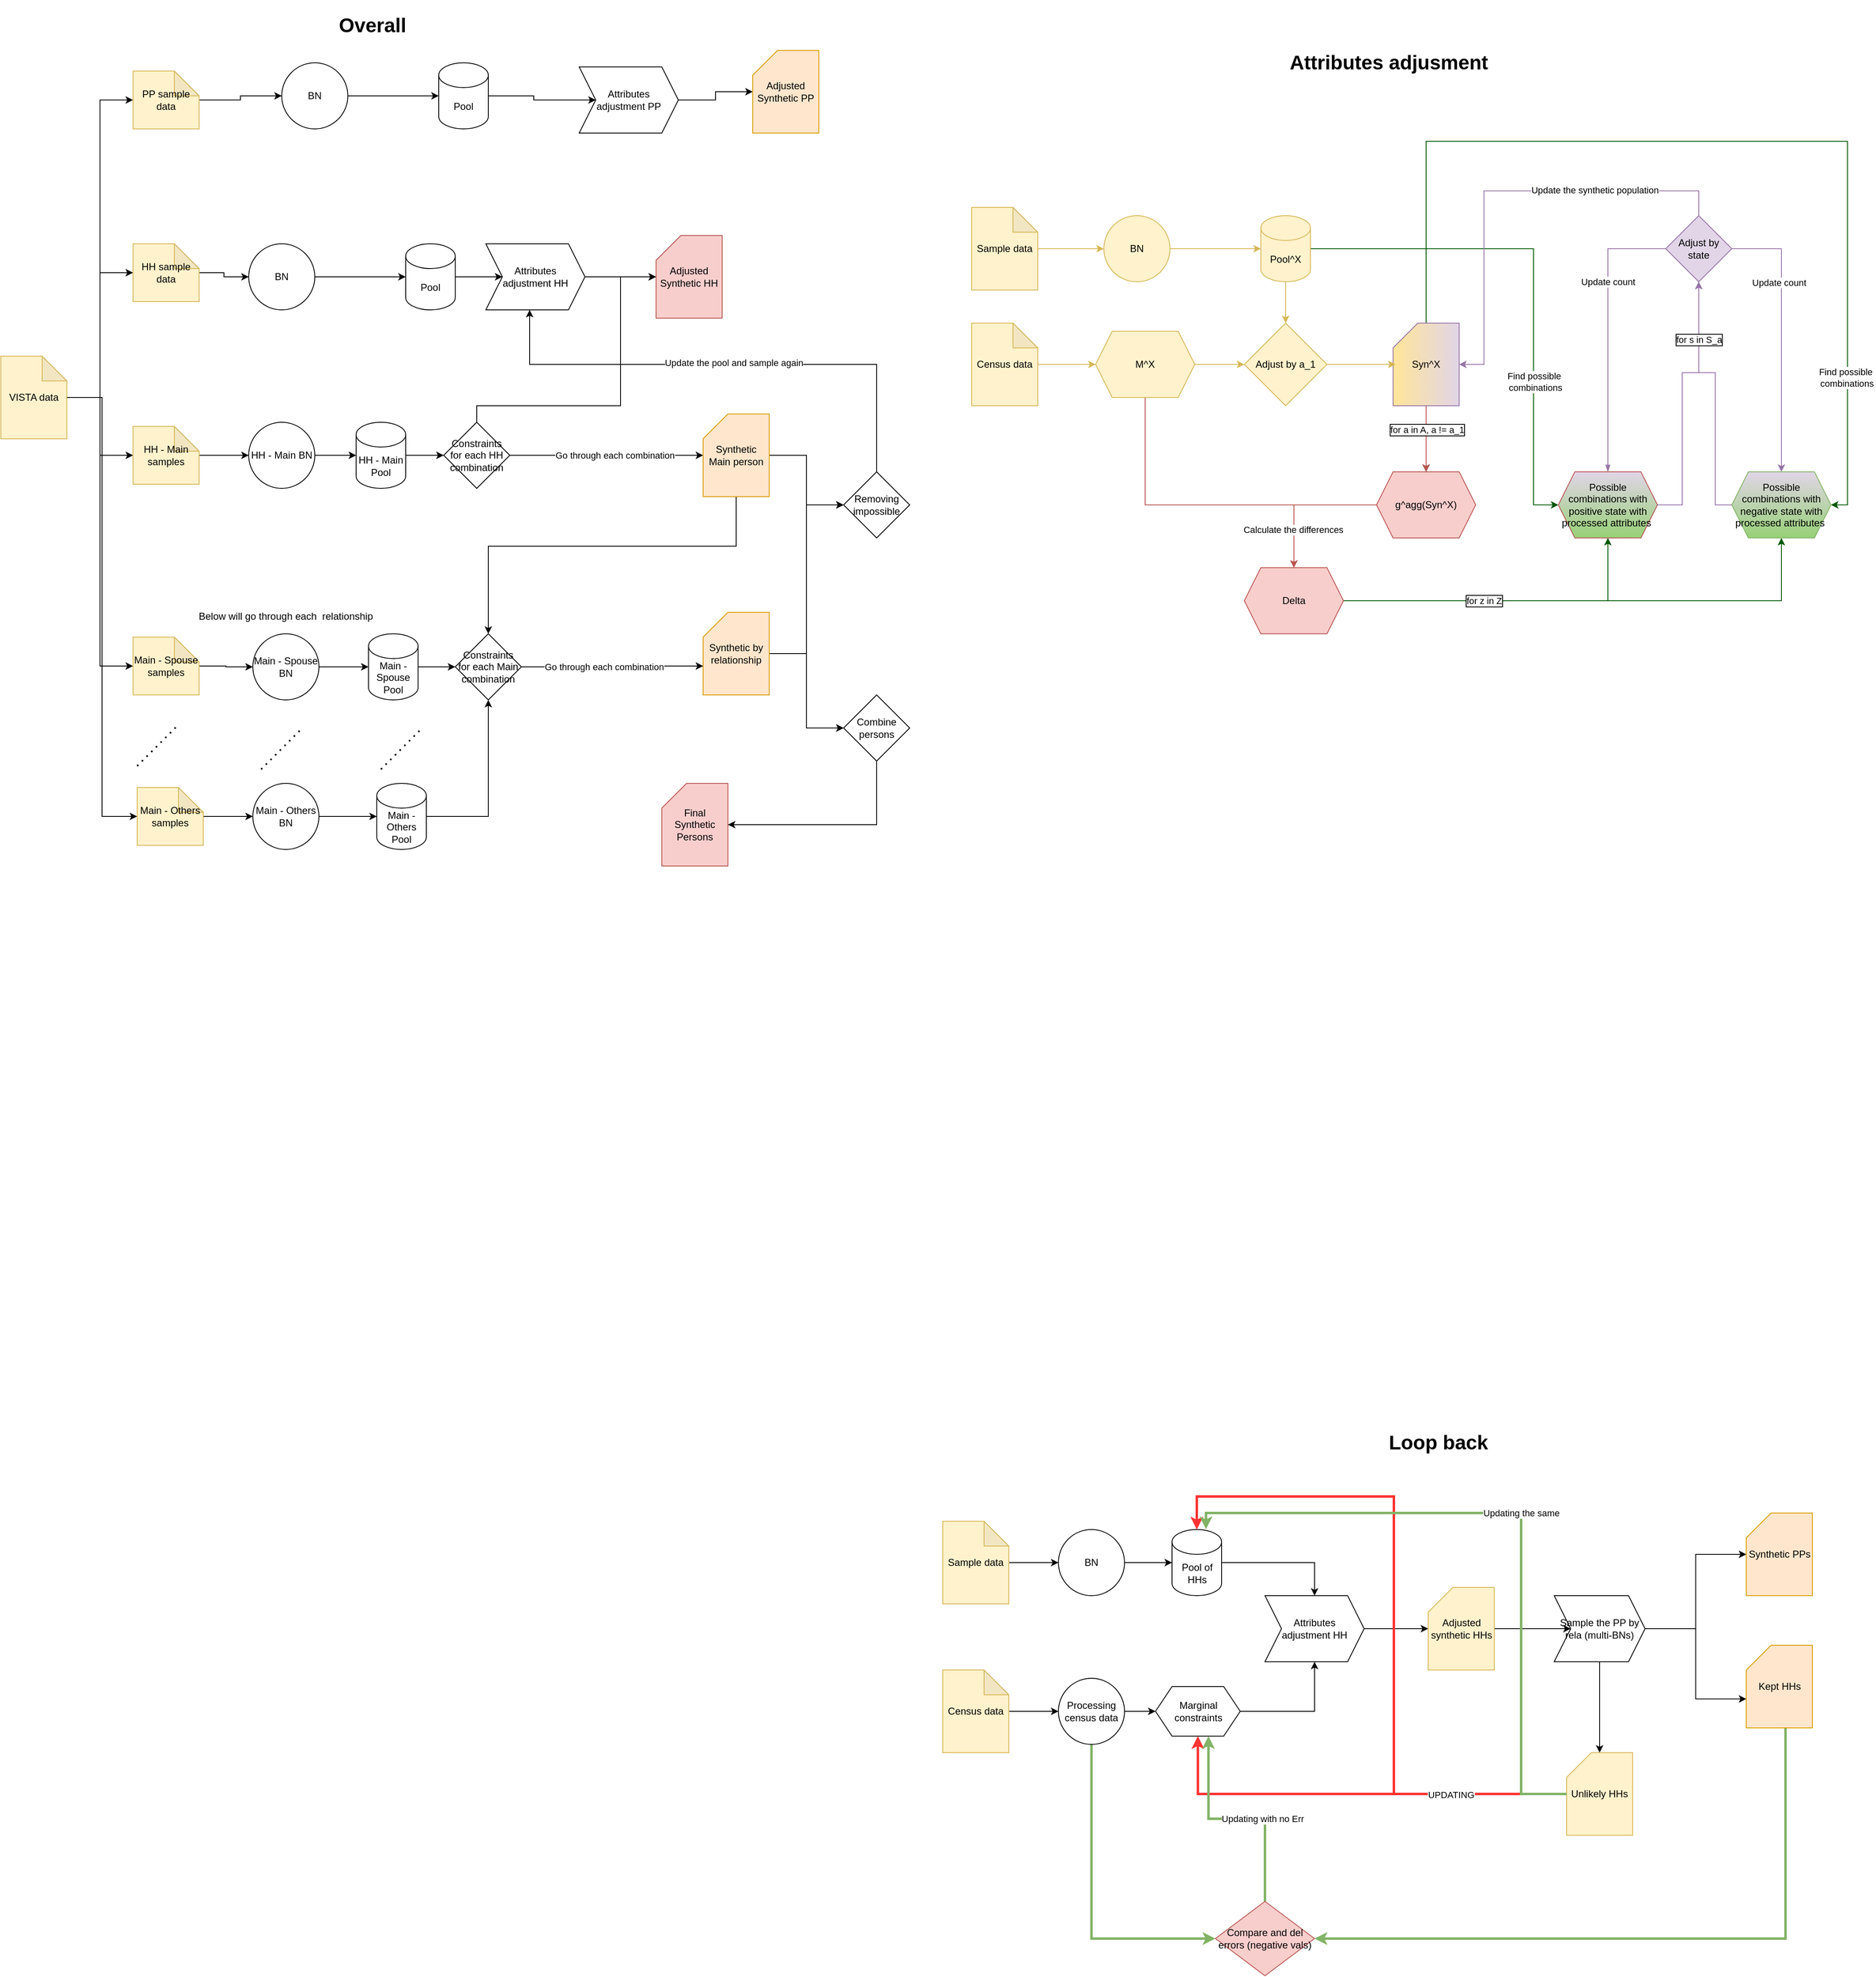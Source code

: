 <mxfile version="24.0.7" type="github">
  <diagram name="Page-1" id="M9G-T7zKxAfByAplEG5L">
    <mxGraphModel dx="2678" dy="785" grid="1" gridSize="10" guides="1" tooltips="1" connect="1" arrows="1" fold="1" page="1" pageScale="1" pageWidth="1169" pageHeight="827" math="0" shadow="0">
      <root>
        <mxCell id="0" />
        <mxCell id="1" parent="0" />
        <mxCell id="O2sVtFKZEaCIQGKIPa2d-1" value="&lt;h1&gt;Attributes adjusment&lt;/h1&gt;" style="text;html=1;strokeColor=none;fillColor=none;align=center;verticalAlign=middle;whiteSpace=wrap;rounded=0;" parent="1" vertex="1">
          <mxGeometry x="410" y="90" width="300" height="30" as="geometry" />
        </mxCell>
        <mxCell id="O2sVtFKZEaCIQGKIPa2d-3" value="&lt;h1&gt;Overall&lt;/h1&gt;" style="text;html=1;strokeColor=none;fillColor=none;align=center;verticalAlign=middle;whiteSpace=wrap;rounded=0;" parent="1" vertex="1">
          <mxGeometry x="-740" y="40" width="140" height="40" as="geometry" />
        </mxCell>
        <mxCell id="O2sVtFKZEaCIQGKIPa2d-35" style="edgeStyle=orthogonalEdgeStyle;rounded=0;orthogonalLoop=1;jettySize=auto;html=1;entryX=0;entryY=0.5;entryDx=0;entryDy=0;fillColor=#fff2cc;strokeColor=#d6b656;" parent="1" source="O2sVtFKZEaCIQGKIPa2d-4" target="O2sVtFKZEaCIQGKIPa2d-11" edge="1">
          <mxGeometry relative="1" as="geometry" />
        </mxCell>
        <mxCell id="O2sVtFKZEaCIQGKIPa2d-4" value="Census data" style="shape=note;whiteSpace=wrap;html=1;backgroundOutline=1;darkOpacity=0.05;fillColor=#fff2cc;strokeColor=#d6b656;" parent="1" vertex="1">
          <mxGeometry x="55" y="420" width="80" height="100" as="geometry" />
        </mxCell>
        <mxCell id="O2sVtFKZEaCIQGKIPa2d-27" style="edgeStyle=orthogonalEdgeStyle;rounded=0;orthogonalLoop=1;jettySize=auto;html=1;fillColor=#fff2cc;strokeColor=#d6b656;" parent="1" source="O2sVtFKZEaCIQGKIPa2d-5" target="O2sVtFKZEaCIQGKIPa2d-6" edge="1">
          <mxGeometry relative="1" as="geometry" />
        </mxCell>
        <mxCell id="O2sVtFKZEaCIQGKIPa2d-5" value="Sample data" style="shape=note;whiteSpace=wrap;html=1;backgroundOutline=1;darkOpacity=0.05;fillColor=#fff2cc;strokeColor=#d6b656;" parent="1" vertex="1">
          <mxGeometry x="55" y="280" width="80" height="100" as="geometry" />
        </mxCell>
        <mxCell id="O2sVtFKZEaCIQGKIPa2d-28" style="edgeStyle=orthogonalEdgeStyle;rounded=0;orthogonalLoop=1;jettySize=auto;html=1;fillColor=#fff2cc;strokeColor=#d6b656;" parent="1" source="O2sVtFKZEaCIQGKIPa2d-6" target="O2sVtFKZEaCIQGKIPa2d-7" edge="1">
          <mxGeometry relative="1" as="geometry" />
        </mxCell>
        <mxCell id="O2sVtFKZEaCIQGKIPa2d-6" value="BN" style="ellipse;whiteSpace=wrap;html=1;aspect=fixed;fillColor=#fff2cc;strokeColor=#d6b656;" parent="1" vertex="1">
          <mxGeometry x="215" y="290" width="80" height="80" as="geometry" />
        </mxCell>
        <mxCell id="O2sVtFKZEaCIQGKIPa2d-22" style="edgeStyle=orthogonalEdgeStyle;rounded=0;orthogonalLoop=1;jettySize=auto;html=1;entryX=0.5;entryY=0;entryDx=0;entryDy=0;fillColor=#fff2cc;strokeColor=#d6b656;" parent="1" source="O2sVtFKZEaCIQGKIPa2d-7" target="O2sVtFKZEaCIQGKIPa2d-20" edge="1">
          <mxGeometry relative="1" as="geometry" />
        </mxCell>
        <mxCell id="O2sVtFKZEaCIQGKIPa2d-53" style="edgeStyle=orthogonalEdgeStyle;rounded=0;orthogonalLoop=1;jettySize=auto;html=1;entryX=0;entryY=0.5;entryDx=0;entryDy=0;fillColor=#008a00;strokeColor=#005700;" parent="1" source="O2sVtFKZEaCIQGKIPa2d-7" target="O2sVtFKZEaCIQGKIPa2d-43" edge="1">
          <mxGeometry relative="1" as="geometry">
            <Array as="points">
              <mxPoint x="735" y="330" />
              <mxPoint x="735" y="640" />
            </Array>
          </mxGeometry>
        </mxCell>
        <mxCell id="7n_8x08XIE63s-0xiDGo-18" value="Find possible&amp;nbsp;&lt;div&gt;combinations&lt;/div&gt;" style="edgeLabel;html=1;align=center;verticalAlign=middle;resizable=0;points=[];" vertex="1" connectable="0" parent="O2sVtFKZEaCIQGKIPa2d-53">
          <mxGeometry x="0.385" y="2" relative="1" as="geometry">
            <mxPoint y="8" as="offset" />
          </mxGeometry>
        </mxCell>
        <mxCell id="O2sVtFKZEaCIQGKIPa2d-7" value="Pool^X" style="shape=cylinder3;whiteSpace=wrap;html=1;boundedLbl=1;backgroundOutline=1;size=15;fillColor=#fff2cc;strokeColor=#d6b656;" parent="1" vertex="1">
          <mxGeometry x="405" y="290" width="60" height="80" as="geometry" />
        </mxCell>
        <mxCell id="O2sVtFKZEaCIQGKIPa2d-21" style="edgeStyle=orthogonalEdgeStyle;rounded=0;orthogonalLoop=1;jettySize=auto;html=1;entryX=0;entryY=0.5;entryDx=0;entryDy=0;fillColor=#fff2cc;strokeColor=#d6b656;" parent="1" source="O2sVtFKZEaCIQGKIPa2d-11" target="O2sVtFKZEaCIQGKIPa2d-20" edge="1">
          <mxGeometry relative="1" as="geometry" />
        </mxCell>
        <mxCell id="7n_8x08XIE63s-0xiDGo-2" style="edgeStyle=orthogonalEdgeStyle;rounded=0;orthogonalLoop=1;jettySize=auto;html=1;entryX=0.5;entryY=0;entryDx=0;entryDy=0;fillColor=#f8cecc;strokeColor=#b85450;" edge="1" parent="1" source="O2sVtFKZEaCIQGKIPa2d-11" target="O2sVtFKZEaCIQGKIPa2d-30">
          <mxGeometry relative="1" as="geometry">
            <Array as="points">
              <mxPoint x="265" y="640" />
              <mxPoint x="445" y="640" />
            </Array>
          </mxGeometry>
        </mxCell>
        <mxCell id="O2sVtFKZEaCIQGKIPa2d-11" value="M^X" style="shape=hexagon;perimeter=hexagonPerimeter2;whiteSpace=wrap;html=1;fixedSize=1;fillColor=#fff2cc;strokeColor=#d6b656;" parent="1" vertex="1">
          <mxGeometry x="205" y="430" width="120" height="80" as="geometry" />
        </mxCell>
        <mxCell id="O2sVtFKZEaCIQGKIPa2d-47" style="edgeStyle=orthogonalEdgeStyle;rounded=0;orthogonalLoop=1;jettySize=auto;html=1;" parent="1" source="O2sVtFKZEaCIQGKIPa2d-16" target="O2sVtFKZEaCIQGKIPa2d-25" edge="1">
          <mxGeometry relative="1" as="geometry" />
        </mxCell>
        <mxCell id="TM6Ck6MCM4xEDmykeeXA-1" value="" style="edgeStyle=orthogonalEdgeStyle;rounded=0;orthogonalLoop=1;jettySize=auto;html=1;fillColor=#f8cecc;strokeColor=#b85450;" parent="1" source="O2sVtFKZEaCIQGKIPa2d-16" target="O2sVtFKZEaCIQGKIPa2d-25" edge="1">
          <mxGeometry relative="1" as="geometry" />
        </mxCell>
        <mxCell id="7n_8x08XIE63s-0xiDGo-15" value="for a in A, a != a_1" style="edgeLabel;html=1;align=center;verticalAlign=middle;resizable=0;points=[];labelBorderColor=default;" vertex="1" connectable="0" parent="TM6Ck6MCM4xEDmykeeXA-1">
          <mxGeometry x="-0.283" y="1" relative="1" as="geometry">
            <mxPoint as="offset" />
          </mxGeometry>
        </mxCell>
        <mxCell id="7n_8x08XIE63s-0xiDGo-17" style="edgeStyle=orthogonalEdgeStyle;rounded=0;orthogonalLoop=1;jettySize=auto;html=1;entryX=1;entryY=0.5;entryDx=0;entryDy=0;fillColor=#008a00;strokeColor=#005700;" edge="1" parent="1" source="O2sVtFKZEaCIQGKIPa2d-16" target="O2sVtFKZEaCIQGKIPa2d-41">
          <mxGeometry relative="1" as="geometry">
            <Array as="points">
              <mxPoint x="605" y="200" />
              <mxPoint x="1115" y="200" />
              <mxPoint x="1115" y="640" />
            </Array>
          </mxGeometry>
        </mxCell>
        <mxCell id="7n_8x08XIE63s-0xiDGo-19" value="Find possible&amp;nbsp;&lt;div&gt;combinations&lt;/div&gt;" style="edgeLabel;html=1;align=center;verticalAlign=middle;resizable=0;points=[];" vertex="1" connectable="0" parent="7n_8x08XIE63s-0xiDGo-17">
          <mxGeometry x="0.707" y="-1" relative="1" as="geometry">
            <mxPoint as="offset" />
          </mxGeometry>
        </mxCell>
        <mxCell id="O2sVtFKZEaCIQGKIPa2d-16" value="Syn^X" style="shape=card;whiteSpace=wrap;html=1;fillColor=#e1d5e7;strokeColor=#9673a6;gradientColor=#FFE599;gradientDirection=west;" parent="1" vertex="1">
          <mxGeometry x="565" y="420" width="80" height="100" as="geometry" />
        </mxCell>
        <mxCell id="O2sVtFKZEaCIQGKIPa2d-20" value="Adjust by a_1" style="rhombus;whiteSpace=wrap;html=1;fillColor=#fff2cc;strokeColor=#d6b656;" parent="1" vertex="1">
          <mxGeometry x="385" y="420" width="100" height="100" as="geometry" />
        </mxCell>
        <mxCell id="O2sVtFKZEaCIQGKIPa2d-50" style="edgeStyle=orthogonalEdgeStyle;rounded=0;orthogonalLoop=1;jettySize=auto;html=1;entryX=0.5;entryY=0;entryDx=0;entryDy=0;fillColor=#f8cecc;strokeColor=#b85450;" parent="1" source="O2sVtFKZEaCIQGKIPa2d-25" target="O2sVtFKZEaCIQGKIPa2d-30" edge="1">
          <mxGeometry relative="1" as="geometry">
            <Array as="points">
              <mxPoint x="445" y="640" />
            </Array>
          </mxGeometry>
        </mxCell>
        <mxCell id="7n_8x08XIE63s-0xiDGo-12" value="Calculate the differences" style="edgeLabel;html=1;align=center;verticalAlign=middle;resizable=0;points=[];" vertex="1" connectable="0" parent="O2sVtFKZEaCIQGKIPa2d-50">
          <mxGeometry x="0.474" y="-1" relative="1" as="geometry">
            <mxPoint as="offset" />
          </mxGeometry>
        </mxCell>
        <mxCell id="O2sVtFKZEaCIQGKIPa2d-25" value="g^agg(Syn^X)" style="shape=hexagon;perimeter=hexagonPerimeter2;whiteSpace=wrap;html=1;fixedSize=1;fillColor=#f8cecc;strokeColor=#b85450;" parent="1" vertex="1">
          <mxGeometry x="545" y="600" width="120" height="80" as="geometry" />
        </mxCell>
        <mxCell id="O2sVtFKZEaCIQGKIPa2d-51" style="edgeStyle=orthogonalEdgeStyle;rounded=0;orthogonalLoop=1;jettySize=auto;html=1;entryX=0.5;entryY=1;entryDx=0;entryDy=0;fillColor=#008a00;strokeColor=#005700;" parent="1" source="O2sVtFKZEaCIQGKIPa2d-30" target="O2sVtFKZEaCIQGKIPa2d-41" edge="1">
          <mxGeometry relative="1" as="geometry" />
        </mxCell>
        <mxCell id="O2sVtFKZEaCIQGKIPa2d-52" style="edgeStyle=orthogonalEdgeStyle;rounded=0;orthogonalLoop=1;jettySize=auto;html=1;entryX=0.5;entryY=1;entryDx=0;entryDy=0;fillColor=#008a00;strokeColor=#005700;" parent="1" source="O2sVtFKZEaCIQGKIPa2d-30" target="O2sVtFKZEaCIQGKIPa2d-43" edge="1">
          <mxGeometry relative="1" as="geometry" />
        </mxCell>
        <mxCell id="7n_8x08XIE63s-0xiDGo-3" value="for z in Z" style="edgeLabel;html=1;align=center;verticalAlign=middle;resizable=0;points=[];labelBorderColor=default;" vertex="1" connectable="0" parent="O2sVtFKZEaCIQGKIPa2d-52">
          <mxGeometry x="-0.637" y="-1" relative="1" as="geometry">
            <mxPoint x="98" y="-1" as="offset" />
          </mxGeometry>
        </mxCell>
        <mxCell id="O2sVtFKZEaCIQGKIPa2d-30" value="Delta" style="shape=hexagon;perimeter=hexagonPerimeter2;whiteSpace=wrap;html=1;fixedSize=1;fillColor=#f8cecc;strokeColor=#b85450;" parent="1" vertex="1">
          <mxGeometry x="385" y="716" width="120" height="80" as="geometry" />
        </mxCell>
        <mxCell id="O2sVtFKZEaCIQGKIPa2d-55" style="edgeStyle=orthogonalEdgeStyle;rounded=0;orthogonalLoop=1;jettySize=auto;html=1;fillColor=#e1d5e7;strokeColor=#9673a6;endArrow=none;endFill=0;startArrow=classic;startFill=1;" parent="1" source="O2sVtFKZEaCIQGKIPa2d-41" target="O2sVtFKZEaCIQGKIPa2d-54" edge="1">
          <mxGeometry relative="1" as="geometry">
            <Array as="points">
              <mxPoint x="1035" y="330" />
            </Array>
          </mxGeometry>
        </mxCell>
        <mxCell id="7n_8x08XIE63s-0xiDGo-14" value="Update count" style="edgeLabel;html=1;align=center;verticalAlign=middle;resizable=0;points=[];" vertex="1" connectable="0" parent="O2sVtFKZEaCIQGKIPa2d-55">
          <mxGeometry x="0.389" y="3" relative="1" as="geometry">
            <mxPoint as="offset" />
          </mxGeometry>
        </mxCell>
        <mxCell id="O2sVtFKZEaCIQGKIPa2d-41" value="Possible combinations with negative state with processed attributes&amp;nbsp;" style="shape=hexagon;perimeter=hexagonPerimeter2;whiteSpace=wrap;html=1;fixedSize=1;fillColor=#97D077;strokeColor=#82b366;gradientColor=#E1D5E7;gradientDirection=north;" parent="1" vertex="1">
          <mxGeometry x="975" y="600" width="120" height="80" as="geometry" />
        </mxCell>
        <mxCell id="O2sVtFKZEaCIQGKIPa2d-56" style="edgeStyle=orthogonalEdgeStyle;rounded=0;orthogonalLoop=1;jettySize=auto;html=1;entryX=0;entryY=0.5;entryDx=0;entryDy=0;fillColor=#e1d5e7;strokeColor=#9673a6;startArrow=blockThin;startFill=1;endArrow=none;endFill=0;" parent="1" edge="1">
          <mxGeometry relative="1" as="geometry">
            <mxPoint x="825" y="600" as="sourcePoint" />
            <mxPoint x="895" y="330" as="targetPoint" />
            <Array as="points">
              <mxPoint x="825" y="330" />
            </Array>
          </mxGeometry>
        </mxCell>
        <mxCell id="7n_8x08XIE63s-0xiDGo-10" value="&lt;span style=&quot;color: rgba(0, 0, 0, 0); font-family: monospace; font-size: 0px; text-align: start; background-color: rgb(251, 251, 251);&quot;&gt;%3CmxGraphModel%3E%3Croot%3E%3CmxCell%20id%3D%220%22%2F%3E%3CmxCell%20id%3D%221%22%20parent%3D%220%22%2F%3E%3CmxCell%20id%3D%222%22%20value%3D%22Go%20through%20each%20state%22%20style%3D%22edgeLabel%3Bhtml%3D1%3Balign%3Dcenter%3BverticalAlign%3Dmiddle%3Bresizable%3D0%3Bpoints%3D%5B%5D%3B%22%20vertex%3D%221%22%20connectable%3D%220%22%20parent%3D%221%22%3E%3CmxGeometry%20x%3D%221080%22%20y%3D%22490%22%20as%3D%22geometry%22%2F%3E%3C%2FmxCell%3E%3C%2Froot%3E%3C%2FmxGraphModel%3E&lt;/span&gt;" style="edgeLabel;html=1;align=center;verticalAlign=middle;resizable=0;points=[];" vertex="1" connectable="0" parent="O2sVtFKZEaCIQGKIPa2d-56">
          <mxGeometry x="-0.376" y="-3" relative="1" as="geometry">
            <mxPoint as="offset" />
          </mxGeometry>
        </mxCell>
        <mxCell id="7n_8x08XIE63s-0xiDGo-11" value="Update count" style="edgeLabel;html=1;align=center;verticalAlign=middle;resizable=0;points=[];" vertex="1" connectable="0" parent="O2sVtFKZEaCIQGKIPa2d-56">
          <mxGeometry x="-0.357" relative="1" as="geometry">
            <mxPoint y="-121" as="offset" />
          </mxGeometry>
        </mxCell>
        <mxCell id="O2sVtFKZEaCIQGKIPa2d-43" value="Possible combinations with positive state with processed attributes&amp;nbsp;" style="shape=hexagon;perimeter=hexagonPerimeter2;whiteSpace=wrap;html=1;fixedSize=1;fillColor=#97D077;strokeColor=#b85450;fillStyle=dashed;gradientColor=#E1D5E7;gradientDirection=north;" parent="1" vertex="1">
          <mxGeometry x="765" y="600" width="120" height="80" as="geometry" />
        </mxCell>
        <mxCell id="O2sVtFKZEaCIQGKIPa2d-46" style="edgeStyle=orthogonalEdgeStyle;rounded=0;orthogonalLoop=1;jettySize=auto;html=1;fillColor=#fff2cc;strokeColor=#d6b656;" parent="1" source="O2sVtFKZEaCIQGKIPa2d-20" edge="1">
          <mxGeometry relative="1" as="geometry">
            <mxPoint x="568" y="470" as="targetPoint" />
            <Array as="points">
              <mxPoint x="568" y="470" />
            </Array>
          </mxGeometry>
        </mxCell>
        <mxCell id="7n_8x08XIE63s-0xiDGo-5" style="edgeStyle=orthogonalEdgeStyle;rounded=0;orthogonalLoop=1;jettySize=auto;html=1;entryX=1;entryY=0.5;entryDx=0;entryDy=0;fillColor=#e1d5e7;strokeColor=#9673a6;startArrow=classic;startFill=1;endArrow=none;endFill=0;" edge="1" parent="1" source="O2sVtFKZEaCIQGKIPa2d-54" target="O2sVtFKZEaCIQGKIPa2d-43">
          <mxGeometry relative="1" as="geometry">
            <Array as="points">
              <mxPoint x="935" y="480" />
              <mxPoint x="915" y="480" />
              <mxPoint x="915" y="640" />
            </Array>
          </mxGeometry>
        </mxCell>
        <mxCell id="7n_8x08XIE63s-0xiDGo-7" style="edgeStyle=orthogonalEdgeStyle;rounded=0;orthogonalLoop=1;jettySize=auto;html=1;entryX=0;entryY=0.5;entryDx=0;entryDy=0;fillColor=#e1d5e7;strokeColor=#9673a6;startArrow=classic;startFill=1;endArrow=none;endFill=0;" edge="1" parent="1" source="O2sVtFKZEaCIQGKIPa2d-54" target="O2sVtFKZEaCIQGKIPa2d-41">
          <mxGeometry relative="1" as="geometry">
            <Array as="points">
              <mxPoint x="935" y="480" />
              <mxPoint x="955" y="480" />
              <mxPoint x="955" y="640" />
            </Array>
          </mxGeometry>
        </mxCell>
        <mxCell id="7n_8x08XIE63s-0xiDGo-13" value="for s in S_a" style="edgeLabel;html=1;align=center;verticalAlign=middle;resizable=0;points=[];labelBorderColor=default;" vertex="1" connectable="0" parent="7n_8x08XIE63s-0xiDGo-7">
          <mxGeometry x="-0.728" relative="1" as="geometry">
            <mxPoint y="28" as="offset" />
          </mxGeometry>
        </mxCell>
        <mxCell id="O2sVtFKZEaCIQGKIPa2d-54" value="Adjust by state" style="rhombus;whiteSpace=wrap;html=1;fillColor=#e1d5e7;strokeColor=#9673a6;" parent="1" vertex="1">
          <mxGeometry x="895" y="290" width="80" height="80" as="geometry" />
        </mxCell>
        <mxCell id="O2sVtFKZEaCIQGKIPa2d-57" style="edgeStyle=orthogonalEdgeStyle;rounded=0;orthogonalLoop=1;jettySize=auto;html=1;entryX=1;entryY=0.5;entryDx=0;entryDy=0;entryPerimeter=0;fillColor=#e1d5e7;strokeColor=#9673a6;exitX=0.5;exitY=0;exitDx=0;exitDy=0;" parent="1" source="O2sVtFKZEaCIQGKIPa2d-54" target="O2sVtFKZEaCIQGKIPa2d-16" edge="1">
          <mxGeometry relative="1" as="geometry">
            <Array as="points">
              <mxPoint x="935" y="260" />
              <mxPoint x="675" y="260" />
              <mxPoint x="675" y="470" />
            </Array>
          </mxGeometry>
        </mxCell>
        <mxCell id="O2sVtFKZEaCIQGKIPa2d-58" value="Update the synthetic population" style="edgeLabel;html=1;align=center;verticalAlign=middle;resizable=0;points=[];" parent="O2sVtFKZEaCIQGKIPa2d-57" vertex="1" connectable="0">
          <mxGeometry x="-0.085" y="-1" relative="1" as="geometry">
            <mxPoint x="86" as="offset" />
          </mxGeometry>
        </mxCell>
        <mxCell id="O2sVtFKZEaCIQGKIPa2d-69" value="VISTA data" style="shape=note;whiteSpace=wrap;html=1;backgroundOutline=1;darkOpacity=0.05;fillColor=#fff2cc;strokeColor=#d6b656;" parent="1" vertex="1">
          <mxGeometry x="-1120" y="460" width="80" height="100" as="geometry" />
        </mxCell>
        <mxCell id="uTRHcCvgna7Dh4aKxS7s-63" style="edgeStyle=orthogonalEdgeStyle;rounded=0;orthogonalLoop=1;jettySize=auto;html=1;" parent="1" source="O2sVtFKZEaCIQGKIPa2d-71" target="uTRHcCvgna7Dh4aKxS7s-60" edge="1">
          <mxGeometry relative="1" as="geometry" />
        </mxCell>
        <mxCell id="O2sVtFKZEaCIQGKIPa2d-71" value="PP sample data" style="shape=note;whiteSpace=wrap;html=1;backgroundOutline=1;darkOpacity=0.05;fillColor=#fff2cc;strokeColor=#d6b656;" parent="1" vertex="1">
          <mxGeometry x="-960" y="115" width="80" height="70" as="geometry" />
        </mxCell>
        <mxCell id="uTRHcCvgna7Dh4aKxS7s-70" style="edgeStyle=orthogonalEdgeStyle;rounded=0;orthogonalLoop=1;jettySize=auto;html=1;entryX=0;entryY=0.5;entryDx=0;entryDy=0;" parent="1" source="O2sVtFKZEaCIQGKIPa2d-72" target="uTRHcCvgna7Dh4aKxS7s-68" edge="1">
          <mxGeometry relative="1" as="geometry" />
        </mxCell>
        <mxCell id="O2sVtFKZEaCIQGKIPa2d-72" value="HH sample data" style="shape=note;whiteSpace=wrap;html=1;backgroundOutline=1;darkOpacity=0.05;fillColor=#fff2cc;strokeColor=#d6b656;" parent="1" vertex="1">
          <mxGeometry x="-960" y="324" width="80" height="70" as="geometry" />
        </mxCell>
        <mxCell id="O2sVtFKZEaCIQGKIPa2d-106" style="edgeStyle=orthogonalEdgeStyle;rounded=0;orthogonalLoop=1;jettySize=auto;html=1;entryX=0;entryY=0.5;entryDx=0;entryDy=0;" parent="1" source="O2sVtFKZEaCIQGKIPa2d-73" target="O2sVtFKZEaCIQGKIPa2d-82" edge="1">
          <mxGeometry relative="1" as="geometry" />
        </mxCell>
        <mxCell id="O2sVtFKZEaCIQGKIPa2d-73" value="HH - Main samples" style="shape=note;whiteSpace=wrap;html=1;backgroundOutline=1;darkOpacity=0.05;fillColor=#fff2cc;strokeColor=#d6b656;" parent="1" vertex="1">
          <mxGeometry x="-960" y="545" width="80" height="70" as="geometry" />
        </mxCell>
        <mxCell id="O2sVtFKZEaCIQGKIPa2d-109" style="edgeStyle=orthogonalEdgeStyle;rounded=0;orthogonalLoop=1;jettySize=auto;html=1;entryX=0;entryY=0.5;entryDx=0;entryDy=0;" parent="1" source="O2sVtFKZEaCIQGKIPa2d-74" target="O2sVtFKZEaCIQGKIPa2d-83" edge="1">
          <mxGeometry relative="1" as="geometry" />
        </mxCell>
        <mxCell id="O2sVtFKZEaCIQGKIPa2d-74" value="Main - Spouse samples" style="shape=note;whiteSpace=wrap;html=1;backgroundOutline=1;darkOpacity=0.05;fillColor=#fff2cc;strokeColor=#d6b656;" parent="1" vertex="1">
          <mxGeometry x="-960" y="800" width="80" height="70" as="geometry" />
        </mxCell>
        <mxCell id="O2sVtFKZEaCIQGKIPa2d-114" style="edgeStyle=orthogonalEdgeStyle;rounded=0;orthogonalLoop=1;jettySize=auto;html=1;" parent="1" source="O2sVtFKZEaCIQGKIPa2d-75" target="O2sVtFKZEaCIQGKIPa2d-84" edge="1">
          <mxGeometry relative="1" as="geometry" />
        </mxCell>
        <mxCell id="O2sVtFKZEaCIQGKIPa2d-75" value="Main - Others samples" style="shape=note;whiteSpace=wrap;html=1;backgroundOutline=1;darkOpacity=0.05;fillColor=#fff2cc;strokeColor=#d6b656;" parent="1" vertex="1">
          <mxGeometry x="-955" y="982" width="80" height="70" as="geometry" />
        </mxCell>
        <mxCell id="O2sVtFKZEaCIQGKIPa2d-76" value="" style="endArrow=none;dashed=1;html=1;dashPattern=1 3;strokeWidth=2;rounded=0;" parent="1" edge="1">
          <mxGeometry width="50" height="50" relative="1" as="geometry">
            <mxPoint x="-955" y="956" as="sourcePoint" />
            <mxPoint x="-905" y="906" as="targetPoint" />
          </mxGeometry>
        </mxCell>
        <mxCell id="O2sVtFKZEaCIQGKIPa2d-127" style="edgeStyle=orthogonalEdgeStyle;rounded=0;orthogonalLoop=1;jettySize=auto;html=1;" parent="1" source="O2sVtFKZEaCIQGKIPa2d-78" target="O2sVtFKZEaCIQGKIPa2d-80" edge="1">
          <mxGeometry relative="1" as="geometry" />
        </mxCell>
        <mxCell id="O2sVtFKZEaCIQGKIPa2d-78" value="Attributes &lt;br&gt;adjustment PP" style="shape=step;perimeter=stepPerimeter;whiteSpace=wrap;html=1;fixedSize=1;" parent="1" vertex="1">
          <mxGeometry x="-420" y="110" width="120" height="80" as="geometry" />
        </mxCell>
        <mxCell id="O2sVtFKZEaCIQGKIPa2d-128" style="edgeStyle=orthogonalEdgeStyle;rounded=0;orthogonalLoop=1;jettySize=auto;html=1;" parent="1" source="O2sVtFKZEaCIQGKIPa2d-79" target="O2sVtFKZEaCIQGKIPa2d-81" edge="1">
          <mxGeometry relative="1" as="geometry" />
        </mxCell>
        <mxCell id="O2sVtFKZEaCIQGKIPa2d-79" value="Attributes &lt;br&gt;adjustment HH" style="shape=step;perimeter=stepPerimeter;whiteSpace=wrap;html=1;fixedSize=1;" parent="1" vertex="1">
          <mxGeometry x="-533" y="324" width="120" height="80" as="geometry" />
        </mxCell>
        <mxCell id="O2sVtFKZEaCIQGKIPa2d-80" value="Adjusted Synthetic PP" style="shape=card;whiteSpace=wrap;html=1;fillColor=#ffe6cc;strokeColor=#d79b00;" parent="1" vertex="1">
          <mxGeometry x="-210" y="90" width="80" height="100" as="geometry" />
        </mxCell>
        <mxCell id="O2sVtFKZEaCIQGKIPa2d-81" value="Adjusted Synthetic HH" style="shape=card;whiteSpace=wrap;html=1;fillColor=#f8cecc;strokeColor=#b85450;" parent="1" vertex="1">
          <mxGeometry x="-327" y="314" width="80" height="100" as="geometry" />
        </mxCell>
        <mxCell id="O2sVtFKZEaCIQGKIPa2d-107" style="edgeStyle=orthogonalEdgeStyle;rounded=0;orthogonalLoop=1;jettySize=auto;html=1;" parent="1" source="O2sVtFKZEaCIQGKIPa2d-82" target="O2sVtFKZEaCIQGKIPa2d-85" edge="1">
          <mxGeometry relative="1" as="geometry" />
        </mxCell>
        <mxCell id="O2sVtFKZEaCIQGKIPa2d-82" value="HH - Main BN" style="ellipse;whiteSpace=wrap;html=1;aspect=fixed;" parent="1" vertex="1">
          <mxGeometry x="-820" y="540" width="80" height="80" as="geometry" />
        </mxCell>
        <mxCell id="O2sVtFKZEaCIQGKIPa2d-83" value="Main - Spouse BN" style="ellipse;whiteSpace=wrap;html=1;aspect=fixed;" parent="1" vertex="1">
          <mxGeometry x="-815" y="796" width="80" height="80" as="geometry" />
        </mxCell>
        <mxCell id="O2sVtFKZEaCIQGKIPa2d-84" value="Main - Others BN" style="ellipse;whiteSpace=wrap;html=1;aspect=fixed;" parent="1" vertex="1">
          <mxGeometry x="-815" y="977" width="80" height="80" as="geometry" />
        </mxCell>
        <mxCell id="O2sVtFKZEaCIQGKIPa2d-108" style="edgeStyle=orthogonalEdgeStyle;rounded=0;orthogonalLoop=1;jettySize=auto;html=1;entryX=0;entryY=0.5;entryDx=0;entryDy=0;" parent="1" source="O2sVtFKZEaCIQGKIPa2d-85" target="O2sVtFKZEaCIQGKIPa2d-88" edge="1">
          <mxGeometry relative="1" as="geometry" />
        </mxCell>
        <mxCell id="O2sVtFKZEaCIQGKIPa2d-85" value="HH - Main Pool" style="shape=cylinder3;whiteSpace=wrap;html=1;boundedLbl=1;backgroundOutline=1;size=15;" parent="1" vertex="1">
          <mxGeometry x="-690" y="540" width="60" height="80" as="geometry" />
        </mxCell>
        <mxCell id="O2sVtFKZEaCIQGKIPa2d-111" style="edgeStyle=orthogonalEdgeStyle;rounded=0;orthogonalLoop=1;jettySize=auto;html=1;entryX=0;entryY=0.5;entryDx=0;entryDy=0;" parent="1" source="O2sVtFKZEaCIQGKIPa2d-86" target="O2sVtFKZEaCIQGKIPa2d-97" edge="1">
          <mxGeometry relative="1" as="geometry" />
        </mxCell>
        <mxCell id="O2sVtFKZEaCIQGKIPa2d-86" value="Main - Spouse Pool" style="shape=cylinder3;whiteSpace=wrap;html=1;boundedLbl=1;backgroundOutline=1;size=15;" parent="1" vertex="1">
          <mxGeometry x="-675" y="796" width="60" height="80" as="geometry" />
        </mxCell>
        <mxCell id="O2sVtFKZEaCIQGKIPa2d-112" style="edgeStyle=orthogonalEdgeStyle;rounded=0;orthogonalLoop=1;jettySize=auto;html=1;entryX=0.5;entryY=1;entryDx=0;entryDy=0;" parent="1" source="O2sVtFKZEaCIQGKIPa2d-87" target="O2sVtFKZEaCIQGKIPa2d-97" edge="1">
          <mxGeometry relative="1" as="geometry" />
        </mxCell>
        <mxCell id="O2sVtFKZEaCIQGKIPa2d-87" value="Main - Others Pool" style="shape=cylinder3;whiteSpace=wrap;html=1;boundedLbl=1;backgroundOutline=1;size=15;" parent="1" vertex="1">
          <mxGeometry x="-665" y="977" width="60" height="80" as="geometry" />
        </mxCell>
        <mxCell id="O2sVtFKZEaCIQGKIPa2d-91" style="edgeStyle=orthogonalEdgeStyle;rounded=0;orthogonalLoop=1;jettySize=auto;html=1;" parent="1" source="O2sVtFKZEaCIQGKIPa2d-88" target="O2sVtFKZEaCIQGKIPa2d-90" edge="1">
          <mxGeometry relative="1" as="geometry" />
        </mxCell>
        <mxCell id="O2sVtFKZEaCIQGKIPa2d-92" value="Go through each combination" style="edgeLabel;html=1;align=center;verticalAlign=middle;resizable=0;points=[];" parent="O2sVtFKZEaCIQGKIPa2d-91" vertex="1" connectable="0">
          <mxGeometry x="-0.434" y="-2" relative="1" as="geometry">
            <mxPoint x="61" y="-2" as="offset" />
          </mxGeometry>
        </mxCell>
        <mxCell id="uTRHcCvgna7Dh4aKxS7s-72" style="edgeStyle=orthogonalEdgeStyle;rounded=0;orthogonalLoop=1;jettySize=auto;html=1;" parent="1" source="O2sVtFKZEaCIQGKIPa2d-88" target="O2sVtFKZEaCIQGKIPa2d-81" edge="1">
          <mxGeometry relative="1" as="geometry">
            <Array as="points">
              <mxPoint x="-544" y="520" />
              <mxPoint x="-370" y="520" />
              <mxPoint x="-370" y="364" />
            </Array>
          </mxGeometry>
        </mxCell>
        <mxCell id="O2sVtFKZEaCIQGKIPa2d-88" value="Constraints for each HH combination" style="rhombus;whiteSpace=wrap;html=1;" parent="1" vertex="1">
          <mxGeometry x="-584" y="540" width="80" height="80" as="geometry" />
        </mxCell>
        <mxCell id="O2sVtFKZEaCIQGKIPa2d-102" style="edgeStyle=orthogonalEdgeStyle;rounded=0;orthogonalLoop=1;jettySize=auto;html=1;" parent="1" source="O2sVtFKZEaCIQGKIPa2d-90" target="O2sVtFKZEaCIQGKIPa2d-100" edge="1">
          <mxGeometry relative="1" as="geometry" />
        </mxCell>
        <mxCell id="O2sVtFKZEaCIQGKIPa2d-117" style="edgeStyle=orthogonalEdgeStyle;rounded=0;orthogonalLoop=1;jettySize=auto;html=1;" parent="1" source="O2sVtFKZEaCIQGKIPa2d-90" target="O2sVtFKZEaCIQGKIPa2d-97" edge="1">
          <mxGeometry relative="1" as="geometry">
            <Array as="points">
              <mxPoint x="-230" y="690" />
              <mxPoint x="-530" y="690" />
            </Array>
          </mxGeometry>
        </mxCell>
        <mxCell id="O2sVtFKZEaCIQGKIPa2d-130" style="edgeStyle=orthogonalEdgeStyle;rounded=0;orthogonalLoop=1;jettySize=auto;html=1;entryX=0;entryY=0.5;entryDx=0;entryDy=0;" parent="1" source="O2sVtFKZEaCIQGKIPa2d-90" target="O2sVtFKZEaCIQGKIPa2d-129" edge="1">
          <mxGeometry relative="1" as="geometry" />
        </mxCell>
        <mxCell id="O2sVtFKZEaCIQGKIPa2d-90" value="Synthetic Main person" style="shape=card;whiteSpace=wrap;html=1;fillColor=#ffe6cc;strokeColor=#d79b00;" parent="1" vertex="1">
          <mxGeometry x="-270" y="530" width="80" height="100" as="geometry" />
        </mxCell>
        <mxCell id="O2sVtFKZEaCIQGKIPa2d-97" value="Constraints for each Main combination" style="rhombus;whiteSpace=wrap;html=1;" parent="1" vertex="1">
          <mxGeometry x="-570" y="796" width="80" height="80" as="geometry" />
        </mxCell>
        <mxCell id="O2sVtFKZEaCIQGKIPa2d-103" style="edgeStyle=orthogonalEdgeStyle;rounded=0;orthogonalLoop=1;jettySize=auto;html=1;entryX=0;entryY=0.5;entryDx=0;entryDy=0;" parent="1" source="O2sVtFKZEaCIQGKIPa2d-98" target="O2sVtFKZEaCIQGKIPa2d-100" edge="1">
          <mxGeometry relative="1" as="geometry" />
        </mxCell>
        <mxCell id="O2sVtFKZEaCIQGKIPa2d-131" style="edgeStyle=orthogonalEdgeStyle;rounded=0;orthogonalLoop=1;jettySize=auto;html=1;entryX=0;entryY=0.5;entryDx=0;entryDy=0;" parent="1" source="O2sVtFKZEaCIQGKIPa2d-98" target="O2sVtFKZEaCIQGKIPa2d-129" edge="1">
          <mxGeometry relative="1" as="geometry" />
        </mxCell>
        <mxCell id="O2sVtFKZEaCIQGKIPa2d-98" value="Synthetic by relationship" style="shape=card;whiteSpace=wrap;html=1;fillColor=#ffe6cc;strokeColor=#d79b00;" parent="1" vertex="1">
          <mxGeometry x="-270" y="770" width="80" height="100" as="geometry" />
        </mxCell>
        <mxCell id="O2sVtFKZEaCIQGKIPa2d-101" style="edgeStyle=orthogonalEdgeStyle;rounded=0;orthogonalLoop=1;jettySize=auto;html=1;" parent="1" source="O2sVtFKZEaCIQGKIPa2d-100" target="O2sVtFKZEaCIQGKIPa2d-79" edge="1">
          <mxGeometry relative="1" as="geometry">
            <Array as="points">
              <mxPoint x="-60" y="470" />
              <mxPoint x="-480" y="470" />
            </Array>
          </mxGeometry>
        </mxCell>
        <mxCell id="O2sVtFKZEaCIQGKIPa2d-132" value="Update the pool and sample again" style="edgeLabel;html=1;align=center;verticalAlign=middle;resizable=0;points=[];" parent="O2sVtFKZEaCIQGKIPa2d-101" vertex="1" connectable="0">
          <mxGeometry x="-0.016" y="-2" relative="1" as="geometry">
            <mxPoint as="offset" />
          </mxGeometry>
        </mxCell>
        <mxCell id="O2sVtFKZEaCIQGKIPa2d-100" value="Removing impossible" style="rhombus;whiteSpace=wrap;html=1;" parent="1" vertex="1">
          <mxGeometry x="-100" y="600" width="80" height="80" as="geometry" />
        </mxCell>
        <mxCell id="O2sVtFKZEaCIQGKIPa2d-104" style="edgeStyle=orthogonalEdgeStyle;rounded=0;orthogonalLoop=1;jettySize=auto;html=1;entryX=0;entryY=0;entryDx=0;entryDy=65;entryPerimeter=0;" parent="1" source="O2sVtFKZEaCIQGKIPa2d-97" target="O2sVtFKZEaCIQGKIPa2d-98" edge="1">
          <mxGeometry relative="1" as="geometry" />
        </mxCell>
        <mxCell id="O2sVtFKZEaCIQGKIPa2d-105" value="Go through each combination" style="edgeLabel;html=1;align=center;verticalAlign=middle;resizable=0;points=[];" parent="1" vertex="1" connectable="0">
          <mxGeometry x="-389.996" y="836.0" as="geometry" />
        </mxCell>
        <mxCell id="O2sVtFKZEaCIQGKIPa2d-110" style="edgeStyle=orthogonalEdgeStyle;rounded=0;orthogonalLoop=1;jettySize=auto;html=1;entryX=0;entryY=0.5;entryDx=0;entryDy=0;entryPerimeter=0;" parent="1" source="O2sVtFKZEaCIQGKIPa2d-83" target="O2sVtFKZEaCIQGKIPa2d-86" edge="1">
          <mxGeometry relative="1" as="geometry" />
        </mxCell>
        <mxCell id="O2sVtFKZEaCIQGKIPa2d-113" style="edgeStyle=orthogonalEdgeStyle;rounded=0;orthogonalLoop=1;jettySize=auto;html=1;entryX=0;entryY=0.5;entryDx=0;entryDy=0;entryPerimeter=0;" parent="1" source="O2sVtFKZEaCIQGKIPa2d-84" target="O2sVtFKZEaCIQGKIPa2d-87" edge="1">
          <mxGeometry relative="1" as="geometry" />
        </mxCell>
        <mxCell id="O2sVtFKZEaCIQGKIPa2d-118" value="" style="endArrow=none;dashed=1;html=1;dashPattern=1 3;strokeWidth=2;rounded=0;" parent="1" edge="1">
          <mxGeometry width="50" height="50" relative="1" as="geometry">
            <mxPoint x="-805" y="960" as="sourcePoint" />
            <mxPoint x="-755" y="910" as="targetPoint" />
          </mxGeometry>
        </mxCell>
        <mxCell id="O2sVtFKZEaCIQGKIPa2d-119" value="" style="endArrow=none;dashed=1;html=1;dashPattern=1 3;strokeWidth=2;rounded=0;" parent="1" edge="1">
          <mxGeometry width="50" height="50" relative="1" as="geometry">
            <mxPoint x="-660" y="960" as="sourcePoint" />
            <mxPoint x="-610" y="910" as="targetPoint" />
          </mxGeometry>
        </mxCell>
        <mxCell id="O2sVtFKZEaCIQGKIPa2d-120" style="edgeStyle=orthogonalEdgeStyle;rounded=0;orthogonalLoop=1;jettySize=auto;html=1;entryX=0;entryY=0.5;entryDx=0;entryDy=0;entryPerimeter=0;" parent="1" source="O2sVtFKZEaCIQGKIPa2d-69" target="O2sVtFKZEaCIQGKIPa2d-71" edge="1">
          <mxGeometry relative="1" as="geometry" />
        </mxCell>
        <mxCell id="O2sVtFKZEaCIQGKIPa2d-121" style="edgeStyle=orthogonalEdgeStyle;rounded=0;orthogonalLoop=1;jettySize=auto;html=1;entryX=0;entryY=0.5;entryDx=0;entryDy=0;entryPerimeter=0;" parent="1" source="O2sVtFKZEaCIQGKIPa2d-69" target="O2sVtFKZEaCIQGKIPa2d-72" edge="1">
          <mxGeometry relative="1" as="geometry" />
        </mxCell>
        <mxCell id="O2sVtFKZEaCIQGKIPa2d-122" style="edgeStyle=orthogonalEdgeStyle;rounded=0;orthogonalLoop=1;jettySize=auto;html=1;entryX=0;entryY=0.5;entryDx=0;entryDy=0;entryPerimeter=0;" parent="1" source="O2sVtFKZEaCIQGKIPa2d-69" target="O2sVtFKZEaCIQGKIPa2d-73" edge="1">
          <mxGeometry relative="1" as="geometry" />
        </mxCell>
        <mxCell id="O2sVtFKZEaCIQGKIPa2d-123" style="edgeStyle=orthogonalEdgeStyle;rounded=0;orthogonalLoop=1;jettySize=auto;html=1;entryX=0;entryY=0.5;entryDx=0;entryDy=0;entryPerimeter=0;" parent="1" source="O2sVtFKZEaCIQGKIPa2d-69" target="O2sVtFKZEaCIQGKIPa2d-74" edge="1">
          <mxGeometry relative="1" as="geometry" />
        </mxCell>
        <mxCell id="O2sVtFKZEaCIQGKIPa2d-124" style="edgeStyle=orthogonalEdgeStyle;rounded=0;orthogonalLoop=1;jettySize=auto;html=1;entryX=0;entryY=0.5;entryDx=0;entryDy=0;entryPerimeter=0;" parent="1" source="O2sVtFKZEaCIQGKIPa2d-69" target="O2sVtFKZEaCIQGKIPa2d-75" edge="1">
          <mxGeometry relative="1" as="geometry" />
        </mxCell>
        <mxCell id="O2sVtFKZEaCIQGKIPa2d-129" value="Combine persons" style="rhombus;whiteSpace=wrap;html=1;" parent="1" vertex="1">
          <mxGeometry x="-100" y="870" width="80" height="80" as="geometry" />
        </mxCell>
        <mxCell id="O2sVtFKZEaCIQGKIPa2d-133" value="Final Synthetic Persons" style="shape=card;whiteSpace=wrap;html=1;fillColor=#f8cecc;strokeColor=#b85450;" parent="1" vertex="1">
          <mxGeometry x="-320" y="977" width="80" height="100" as="geometry" />
        </mxCell>
        <mxCell id="O2sVtFKZEaCIQGKIPa2d-134" style="edgeStyle=orthogonalEdgeStyle;rounded=0;orthogonalLoop=1;jettySize=auto;html=1;entryX=1;entryY=0.5;entryDx=0;entryDy=0;entryPerimeter=0;" parent="1" source="O2sVtFKZEaCIQGKIPa2d-129" target="O2sVtFKZEaCIQGKIPa2d-133" edge="1">
          <mxGeometry relative="1" as="geometry">
            <Array as="points">
              <mxPoint x="-60" y="1027" />
            </Array>
          </mxGeometry>
        </mxCell>
        <mxCell id="O2sVtFKZEaCIQGKIPa2d-135" value="Below will go through each&amp;nbsp; relationship" style="text;html=1;strokeColor=none;fillColor=none;align=center;verticalAlign=middle;whiteSpace=wrap;rounded=0;" parent="1" vertex="1">
          <mxGeometry x="-895" y="760" width="240" height="30" as="geometry" />
        </mxCell>
        <mxCell id="uTRHcCvgna7Dh4aKxS7s-1" value="&lt;h1&gt;Loop back&lt;/h1&gt;" style="text;html=1;strokeColor=none;fillColor=none;align=center;verticalAlign=middle;whiteSpace=wrap;rounded=0;" parent="1" vertex="1">
          <mxGeometry x="470" y="1760" width="300" height="30" as="geometry" />
        </mxCell>
        <mxCell id="uTRHcCvgna7Dh4aKxS7s-4" style="edgeStyle=orthogonalEdgeStyle;rounded=0;orthogonalLoop=1;jettySize=auto;html=1;entryX=0;entryY=0.5;entryDx=0;entryDy=0;" parent="1" source="uTRHcCvgna7Dh4aKxS7s-2" target="uTRHcCvgna7Dh4aKxS7s-3" edge="1">
          <mxGeometry relative="1" as="geometry" />
        </mxCell>
        <mxCell id="uTRHcCvgna7Dh4aKxS7s-2" value="Adjusted synthetic HHs" style="shape=card;whiteSpace=wrap;html=1;fillColor=#fff2cc;strokeColor=#d6b656;" parent="1" vertex="1">
          <mxGeometry x="607.5" y="1950" width="80" height="100" as="geometry" />
        </mxCell>
        <mxCell id="uTRHcCvgna7Dh4aKxS7s-6" style="edgeStyle=orthogonalEdgeStyle;rounded=0;orthogonalLoop=1;jettySize=auto;html=1;" parent="1" source="uTRHcCvgna7Dh4aKxS7s-3" target="uTRHcCvgna7Dh4aKxS7s-5" edge="1">
          <mxGeometry relative="1" as="geometry" />
        </mxCell>
        <mxCell id="uTRHcCvgna7Dh4aKxS7s-8" style="edgeStyle=orthogonalEdgeStyle;rounded=0;orthogonalLoop=1;jettySize=auto;html=1;" parent="1" source="uTRHcCvgna7Dh4aKxS7s-3" target="uTRHcCvgna7Dh4aKxS7s-7" edge="1">
          <mxGeometry relative="1" as="geometry" />
        </mxCell>
        <mxCell id="uTRHcCvgna7Dh4aKxS7s-3" value="Sample the PP by rela (multi-BNs)" style="shape=step;perimeter=stepPerimeter;whiteSpace=wrap;html=1;fixedSize=1;" parent="1" vertex="1">
          <mxGeometry x="760" y="1960" width="110" height="80" as="geometry" />
        </mxCell>
        <mxCell id="uTRHcCvgna7Dh4aKxS7s-5" value="Synthetic PPs" style="shape=card;whiteSpace=wrap;html=1;fillColor=#ffe6cc;strokeColor=#d79b00;" parent="1" vertex="1">
          <mxGeometry x="992.5" y="1860" width="80" height="100" as="geometry" />
        </mxCell>
        <mxCell id="uTRHcCvgna7Dh4aKxS7s-32" style="edgeStyle=orthogonalEdgeStyle;rounded=0;orthogonalLoop=1;jettySize=auto;html=1;entryX=0.5;entryY=1;entryDx=0;entryDy=0;fillColor=#d5e8d4;strokeColor=#FF3333;strokeWidth=3;" parent="1" source="uTRHcCvgna7Dh4aKxS7s-7" target="uTRHcCvgna7Dh4aKxS7s-21" edge="1">
          <mxGeometry relative="1" as="geometry" />
        </mxCell>
        <mxCell id="uTRHcCvgna7Dh4aKxS7s-7" value="Unlikely HHs" style="shape=card;whiteSpace=wrap;html=1;fillColor=#fff2cc;strokeColor=#d6b656;" parent="1" vertex="1">
          <mxGeometry x="775" y="2150" width="80" height="100" as="geometry" />
        </mxCell>
        <mxCell id="uTRHcCvgna7Dh4aKxS7s-30" style="edgeStyle=orthogonalEdgeStyle;rounded=0;orthogonalLoop=1;jettySize=auto;html=1;entryX=0.5;entryY=0;entryDx=0;entryDy=0;" parent="1" source="uTRHcCvgna7Dh4aKxS7s-9" target="uTRHcCvgna7Dh4aKxS7s-25" edge="1">
          <mxGeometry relative="1" as="geometry" />
        </mxCell>
        <mxCell id="uTRHcCvgna7Dh4aKxS7s-9" value="Pool of HHs" style="shape=cylinder3;whiteSpace=wrap;html=1;boundedLbl=1;backgroundOutline=1;size=15;" parent="1" vertex="1">
          <mxGeometry x="297.5" y="1880" width="60" height="80" as="geometry" />
        </mxCell>
        <mxCell id="uTRHcCvgna7Dh4aKxS7s-19" style="edgeStyle=orthogonalEdgeStyle;rounded=0;orthogonalLoop=1;jettySize=auto;html=1;entryX=0;entryY=0.5;entryDx=0;entryDy=0;" parent="1" source="uTRHcCvgna7Dh4aKxS7s-10" target="uTRHcCvgna7Dh4aKxS7s-18" edge="1">
          <mxGeometry relative="1" as="geometry" />
        </mxCell>
        <mxCell id="uTRHcCvgna7Dh4aKxS7s-10" value="Census data" style="shape=note;whiteSpace=wrap;html=1;backgroundOutline=1;darkOpacity=0.05;fillColor=#fff2cc;strokeColor=#d6b656;" parent="1" vertex="1">
          <mxGeometry x="20" y="2050" width="80" height="100" as="geometry" />
        </mxCell>
        <mxCell id="uTRHcCvgna7Dh4aKxS7s-15" style="edgeStyle=orthogonalEdgeStyle;rounded=0;orthogonalLoop=1;jettySize=auto;html=1;entryX=0;entryY=0.5;entryDx=0;entryDy=0;" parent="1" source="uTRHcCvgna7Dh4aKxS7s-11" target="uTRHcCvgna7Dh4aKxS7s-14" edge="1">
          <mxGeometry relative="1" as="geometry" />
        </mxCell>
        <mxCell id="uTRHcCvgna7Dh4aKxS7s-11" value="Sample data" style="shape=note;whiteSpace=wrap;html=1;backgroundOutline=1;darkOpacity=0.05;fillColor=#fff2cc;strokeColor=#d6b656;" parent="1" vertex="1">
          <mxGeometry x="20" y="1870" width="80" height="100" as="geometry" />
        </mxCell>
        <mxCell id="uTRHcCvgna7Dh4aKxS7s-14" value="BN" style="ellipse;whiteSpace=wrap;html=1;aspect=fixed;" parent="1" vertex="1">
          <mxGeometry x="160" y="1880" width="80" height="80" as="geometry" />
        </mxCell>
        <mxCell id="uTRHcCvgna7Dh4aKxS7s-17" style="edgeStyle=orthogonalEdgeStyle;rounded=0;orthogonalLoop=1;jettySize=auto;html=1;entryX=0;entryY=0.5;entryDx=0;entryDy=0;entryPerimeter=0;" parent="1" source="uTRHcCvgna7Dh4aKxS7s-14" target="uTRHcCvgna7Dh4aKxS7s-9" edge="1">
          <mxGeometry relative="1" as="geometry" />
        </mxCell>
        <mxCell id="uTRHcCvgna7Dh4aKxS7s-22" style="edgeStyle=orthogonalEdgeStyle;rounded=0;orthogonalLoop=1;jettySize=auto;html=1;entryX=0;entryY=0.5;entryDx=0;entryDy=0;" parent="1" source="uTRHcCvgna7Dh4aKxS7s-18" target="uTRHcCvgna7Dh4aKxS7s-21" edge="1">
          <mxGeometry relative="1" as="geometry" />
        </mxCell>
        <mxCell id="uTRHcCvgna7Dh4aKxS7s-46" style="edgeStyle=orthogonalEdgeStyle;rounded=0;orthogonalLoop=1;jettySize=auto;html=1;entryX=0;entryY=0.5;entryDx=0;entryDy=0;strokeWidth=3;fillColor=#d5e8d4;strokeColor=#82b366;" parent="1" source="uTRHcCvgna7Dh4aKxS7s-18" target="uTRHcCvgna7Dh4aKxS7s-41" edge="1">
          <mxGeometry relative="1" as="geometry">
            <Array as="points">
              <mxPoint x="200" y="2375" />
            </Array>
          </mxGeometry>
        </mxCell>
        <mxCell id="uTRHcCvgna7Dh4aKxS7s-18" value="Processing census data" style="ellipse;whiteSpace=wrap;html=1;aspect=fixed;" parent="1" vertex="1">
          <mxGeometry x="160" y="2060" width="80" height="80" as="geometry" />
        </mxCell>
        <mxCell id="uTRHcCvgna7Dh4aKxS7s-31" style="edgeStyle=orthogonalEdgeStyle;rounded=0;orthogonalLoop=1;jettySize=auto;html=1;entryX=0.5;entryY=1;entryDx=0;entryDy=0;" parent="1" source="uTRHcCvgna7Dh4aKxS7s-21" target="uTRHcCvgna7Dh4aKxS7s-25" edge="1">
          <mxGeometry relative="1" as="geometry" />
        </mxCell>
        <mxCell id="uTRHcCvgna7Dh4aKxS7s-21" value="Marginal constraints" style="shape=hexagon;perimeter=hexagonPerimeter2;whiteSpace=wrap;html=1;fixedSize=1;" parent="1" vertex="1">
          <mxGeometry x="277.5" y="2070" width="102.5" height="60" as="geometry" />
        </mxCell>
        <mxCell id="uTRHcCvgna7Dh4aKxS7s-44" style="edgeStyle=orthogonalEdgeStyle;rounded=0;orthogonalLoop=1;jettySize=auto;html=1;entryX=1;entryY=0.5;entryDx=0;entryDy=0;strokeWidth=3;fillColor=#d5e8d4;strokeColor=#82b366;" parent="1" source="uTRHcCvgna7Dh4aKxS7s-23" target="uTRHcCvgna7Dh4aKxS7s-41" edge="1">
          <mxGeometry relative="1" as="geometry">
            <Array as="points">
              <mxPoint x="1040" y="2375" />
            </Array>
          </mxGeometry>
        </mxCell>
        <mxCell id="uTRHcCvgna7Dh4aKxS7s-23" value="Kept HHs" style="shape=card;whiteSpace=wrap;html=1;fillColor=#ffe6cc;strokeColor=#d79b00;" parent="1" vertex="1">
          <mxGeometry x="992.5" y="2020" width="80" height="100" as="geometry" />
        </mxCell>
        <mxCell id="uTRHcCvgna7Dh4aKxS7s-24" style="edgeStyle=orthogonalEdgeStyle;rounded=0;orthogonalLoop=1;jettySize=auto;html=1;entryX=0;entryY=0;entryDx=0;entryDy=65;entryPerimeter=0;" parent="1" source="uTRHcCvgna7Dh4aKxS7s-3" target="uTRHcCvgna7Dh4aKxS7s-23" edge="1">
          <mxGeometry relative="1" as="geometry" />
        </mxCell>
        <mxCell id="uTRHcCvgna7Dh4aKxS7s-27" style="edgeStyle=orthogonalEdgeStyle;rounded=0;orthogonalLoop=1;jettySize=auto;html=1;" parent="1" source="uTRHcCvgna7Dh4aKxS7s-25" target="uTRHcCvgna7Dh4aKxS7s-2" edge="1">
          <mxGeometry relative="1" as="geometry" />
        </mxCell>
        <mxCell id="uTRHcCvgna7Dh4aKxS7s-25" value="Attributes &lt;br&gt;adjustment HH" style="shape=step;perimeter=stepPerimeter;whiteSpace=wrap;html=1;fixedSize=1;" parent="1" vertex="1">
          <mxGeometry x="410" y="1960" width="120" height="80" as="geometry" />
        </mxCell>
        <mxCell id="uTRHcCvgna7Dh4aKxS7s-35" style="edgeStyle=orthogonalEdgeStyle;rounded=0;orthogonalLoop=1;jettySize=auto;html=1;entryX=0.5;entryY=0;entryDx=0;entryDy=0;entryPerimeter=0;fillColor=#d5e8d4;strokeColor=#FF3333;strokeWidth=3;" parent="1" source="uTRHcCvgna7Dh4aKxS7s-7" target="uTRHcCvgna7Dh4aKxS7s-9" edge="1">
          <mxGeometry relative="1" as="geometry">
            <Array as="points">
              <mxPoint x="566" y="2200" />
              <mxPoint x="566" y="1840" />
              <mxPoint x="328" y="1840" />
            </Array>
          </mxGeometry>
        </mxCell>
        <mxCell id="uTRHcCvgna7Dh4aKxS7s-36" value="UPDATING" style="edgeLabel;html=1;align=center;verticalAlign=middle;resizable=0;points=[];" parent="uTRHcCvgna7Dh4aKxS7s-35" vertex="1" connectable="0">
          <mxGeometry x="-0.668" y="1" relative="1" as="geometry">
            <mxPoint as="offset" />
          </mxGeometry>
        </mxCell>
        <mxCell id="uTRHcCvgna7Dh4aKxS7s-39" style="edgeStyle=orthogonalEdgeStyle;rounded=0;orthogonalLoop=1;jettySize=auto;html=1;entryX=0.685;entryY=-0.005;entryDx=0;entryDy=0;entryPerimeter=0;fillColor=#d5e8d4;strokeColor=#82b366;strokeWidth=3;" parent="1" source="uTRHcCvgna7Dh4aKxS7s-7" target="uTRHcCvgna7Dh4aKxS7s-9" edge="1">
          <mxGeometry relative="1" as="geometry">
            <Array as="points">
              <mxPoint x="720" y="2200" />
              <mxPoint x="720" y="1860" />
              <mxPoint x="339" y="1860" />
            </Array>
          </mxGeometry>
        </mxCell>
        <mxCell id="uTRHcCvgna7Dh4aKxS7s-40" value="Updating the same" style="edgeLabel;html=1;align=center;verticalAlign=middle;resizable=0;points=[];" parent="uTRHcCvgna7Dh4aKxS7s-39" vertex="1" connectable="0">
          <mxGeometry x="-0.13" y="-3" relative="1" as="geometry">
            <mxPoint x="-3" y="-49" as="offset" />
          </mxGeometry>
        </mxCell>
        <mxCell id="uTRHcCvgna7Dh4aKxS7s-48" style="edgeStyle=orthogonalEdgeStyle;rounded=0;orthogonalLoop=1;jettySize=auto;html=1;entryX=0.625;entryY=1;entryDx=0;entryDy=0;strokeWidth=3;fillColor=#d5e8d4;strokeColor=#82b366;" parent="1" source="uTRHcCvgna7Dh4aKxS7s-41" target="uTRHcCvgna7Dh4aKxS7s-21" edge="1">
          <mxGeometry relative="1" as="geometry" />
        </mxCell>
        <mxCell id="uTRHcCvgna7Dh4aKxS7s-49" value="Updating with no Err" style="edgeLabel;html=1;align=center;verticalAlign=middle;resizable=0;points=[];" parent="uTRHcCvgna7Dh4aKxS7s-48" vertex="1" connectable="0">
          <mxGeometry x="-0.233" relative="1" as="geometry">
            <mxPoint as="offset" />
          </mxGeometry>
        </mxCell>
        <mxCell id="uTRHcCvgna7Dh4aKxS7s-41" value="Compare and del errors (negative vals)" style="rhombus;whiteSpace=wrap;html=1;fillColor=#f8cecc;strokeColor=#b85450;" parent="1" vertex="1">
          <mxGeometry x="350" y="2330" width="120" height="90" as="geometry" />
        </mxCell>
        <mxCell id="uTRHcCvgna7Dh4aKxS7s-59" style="edgeStyle=orthogonalEdgeStyle;rounded=0;orthogonalLoop=1;jettySize=auto;html=1;" parent="1" source="uTRHcCvgna7Dh4aKxS7s-60" target="uTRHcCvgna7Dh4aKxS7s-61" edge="1">
          <mxGeometry relative="1" as="geometry" />
        </mxCell>
        <mxCell id="uTRHcCvgna7Dh4aKxS7s-60" value="BN" style="ellipse;whiteSpace=wrap;html=1;aspect=fixed;" parent="1" vertex="1">
          <mxGeometry x="-780" y="105" width="80" height="80" as="geometry" />
        </mxCell>
        <mxCell id="uTRHcCvgna7Dh4aKxS7s-65" style="edgeStyle=orthogonalEdgeStyle;rounded=0;orthogonalLoop=1;jettySize=auto;html=1;entryX=0;entryY=0.5;entryDx=0;entryDy=0;" parent="1" source="uTRHcCvgna7Dh4aKxS7s-61" target="O2sVtFKZEaCIQGKIPa2d-78" edge="1">
          <mxGeometry relative="1" as="geometry" />
        </mxCell>
        <mxCell id="uTRHcCvgna7Dh4aKxS7s-61" value="Pool" style="shape=cylinder3;whiteSpace=wrap;html=1;boundedLbl=1;backgroundOutline=1;size=15;" parent="1" vertex="1">
          <mxGeometry x="-590" y="105" width="60" height="80" as="geometry" />
        </mxCell>
        <mxCell id="uTRHcCvgna7Dh4aKxS7s-67" style="edgeStyle=orthogonalEdgeStyle;rounded=0;orthogonalLoop=1;jettySize=auto;html=1;" parent="1" source="uTRHcCvgna7Dh4aKxS7s-68" target="uTRHcCvgna7Dh4aKxS7s-69" edge="1">
          <mxGeometry relative="1" as="geometry" />
        </mxCell>
        <mxCell id="uTRHcCvgna7Dh4aKxS7s-68" value="BN" style="ellipse;whiteSpace=wrap;html=1;aspect=fixed;" parent="1" vertex="1">
          <mxGeometry x="-820" y="324" width="80" height="80" as="geometry" />
        </mxCell>
        <mxCell id="uTRHcCvgna7Dh4aKxS7s-71" style="edgeStyle=orthogonalEdgeStyle;rounded=0;orthogonalLoop=1;jettySize=auto;html=1;" parent="1" source="uTRHcCvgna7Dh4aKxS7s-69" target="O2sVtFKZEaCIQGKIPa2d-79" edge="1">
          <mxGeometry relative="1" as="geometry" />
        </mxCell>
        <mxCell id="uTRHcCvgna7Dh4aKxS7s-69" value="Pool" style="shape=cylinder3;whiteSpace=wrap;html=1;boundedLbl=1;backgroundOutline=1;size=15;" parent="1" vertex="1">
          <mxGeometry x="-630" y="324" width="60" height="80" as="geometry" />
        </mxCell>
      </root>
    </mxGraphModel>
  </diagram>
</mxfile>
